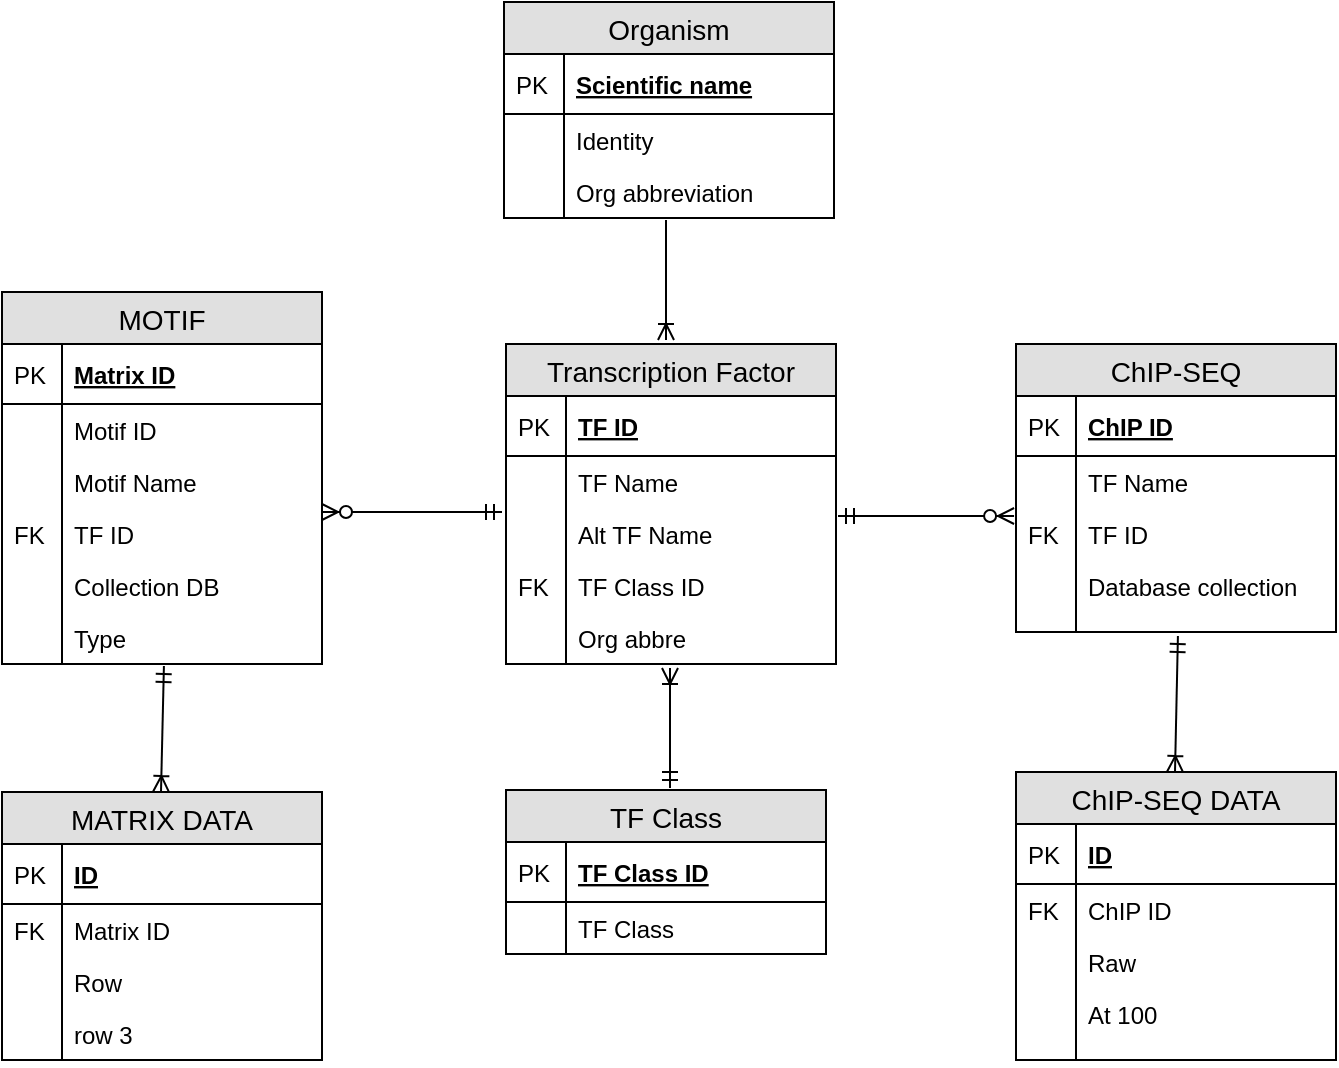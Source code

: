 <mxfile version="12.8.8" type="github"><diagram id="KWNEAw-ULzxvBIr-0PtL" name="Page-1"><mxGraphModel dx="1172" dy="740" grid="1" gridSize="10" guides="1" tooltips="1" connect="1" arrows="1" fold="1" page="1" pageScale="1" pageWidth="850" pageHeight="1100" math="0" shadow="0"><root><mxCell id="0"/><mxCell id="1" parent="0"/><mxCell id="VaHTzYPg6FIMP9tSRlL9-61" value="" style="fontSize=12;html=1;endArrow=ERoneToMany;strokeWidth=1;" parent="1" edge="1"><mxGeometry width="100" height="100" relative="1" as="geometry"><mxPoint x="425" y="234" as="sourcePoint"/><mxPoint x="425" y="294" as="targetPoint"/></mxGeometry></mxCell><mxCell id="VaHTzYPg6FIMP9tSRlL9-46" value="Transcription Factor" style="swimlane;fontStyle=0;childLayout=stackLayout;horizontal=1;startSize=26;fillColor=#e0e0e0;horizontalStack=0;resizeParent=1;resizeParentMax=0;resizeLast=0;collapsible=1;marginBottom=0;swimlaneFillColor=#ffffff;align=center;fontSize=14;" parent="1" vertex="1"><mxGeometry x="345" y="296" width="165" height="160" as="geometry"/></mxCell><mxCell id="VaHTzYPg6FIMP9tSRlL9-47" value="TF ID" style="shape=partialRectangle;top=0;left=0;right=0;bottom=1;align=left;verticalAlign=middle;fillColor=none;spacingLeft=34;spacingRight=4;overflow=hidden;rotatable=0;points=[[0,0.5],[1,0.5]];portConstraint=eastwest;dropTarget=0;fontStyle=5;fontSize=12;" parent="VaHTzYPg6FIMP9tSRlL9-46" vertex="1"><mxGeometry y="26" width="165" height="30" as="geometry"/></mxCell><mxCell id="VaHTzYPg6FIMP9tSRlL9-48" value="PK" style="shape=partialRectangle;top=0;left=0;bottom=0;fillColor=none;align=left;verticalAlign=middle;spacingLeft=4;spacingRight=4;overflow=hidden;rotatable=0;points=[];portConstraint=eastwest;part=1;fontSize=12;" parent="VaHTzYPg6FIMP9tSRlL9-47" vertex="1" connectable="0"><mxGeometry width="30" height="30" as="geometry"/></mxCell><mxCell id="VaHTzYPg6FIMP9tSRlL9-49" value="TF Name" style="shape=partialRectangle;top=0;left=0;right=0;bottom=0;align=left;verticalAlign=top;fillColor=none;spacingLeft=34;spacingRight=4;overflow=hidden;rotatable=0;points=[[0,0.5],[1,0.5]];portConstraint=eastwest;dropTarget=0;fontSize=12;" parent="VaHTzYPg6FIMP9tSRlL9-46" vertex="1"><mxGeometry y="56" width="165" height="26" as="geometry"/></mxCell><mxCell id="VaHTzYPg6FIMP9tSRlL9-50" value="" style="shape=partialRectangle;top=0;left=0;bottom=0;fillColor=none;align=left;verticalAlign=top;spacingLeft=4;spacingRight=4;overflow=hidden;rotatable=0;points=[];portConstraint=eastwest;part=1;fontSize=12;" parent="VaHTzYPg6FIMP9tSRlL9-49" vertex="1" connectable="0"><mxGeometry width="30" height="26" as="geometry"/></mxCell><mxCell id="VaHTzYPg6FIMP9tSRlL9-51" value="Alt TF Name" style="shape=partialRectangle;top=0;left=0;right=0;bottom=0;align=left;verticalAlign=top;fillColor=none;spacingLeft=34;spacingRight=4;overflow=hidden;rotatable=0;points=[[0,0.5],[1,0.5]];portConstraint=eastwest;dropTarget=0;fontSize=12;" parent="VaHTzYPg6FIMP9tSRlL9-46" vertex="1"><mxGeometry y="82" width="165" height="26" as="geometry"/></mxCell><mxCell id="VaHTzYPg6FIMP9tSRlL9-52" value="" style="shape=partialRectangle;top=0;left=0;bottom=0;fillColor=none;align=left;verticalAlign=top;spacingLeft=4;spacingRight=4;overflow=hidden;rotatable=0;points=[];portConstraint=eastwest;part=1;fontSize=12;" parent="VaHTzYPg6FIMP9tSRlL9-51" vertex="1" connectable="0"><mxGeometry width="30" height="26" as="geometry"/></mxCell><mxCell id="VaHTzYPg6FIMP9tSRlL9-53" value="TF Class ID" style="shape=partialRectangle;top=0;left=0;right=0;bottom=0;align=left;verticalAlign=middle;fillColor=none;spacingLeft=34;spacingRight=4;overflow=hidden;rotatable=0;points=[[0,0.5],[1,0.5]];portConstraint=eastwest;dropTarget=0;fontSize=12;" parent="VaHTzYPg6FIMP9tSRlL9-46" vertex="1"><mxGeometry y="108" width="165" height="26" as="geometry"/></mxCell><mxCell id="VaHTzYPg6FIMP9tSRlL9-54" value="FK" style="shape=partialRectangle;top=0;left=0;bottom=0;fillColor=none;align=left;verticalAlign=top;spacingLeft=4;spacingRight=4;overflow=hidden;rotatable=0;points=[];portConstraint=eastwest;part=1;fontSize=12;" parent="VaHTzYPg6FIMP9tSRlL9-53" vertex="1" connectable="0"><mxGeometry width="30" height="26" as="geometry"/></mxCell><mxCell id="VaHTzYPg6FIMP9tSRlL9-79" value="Org abbre" style="shape=partialRectangle;top=0;left=0;right=0;bottom=0;align=left;verticalAlign=top;fillColor=none;spacingLeft=34;spacingRight=4;overflow=hidden;rotatable=0;points=[[0,0.5],[1,0.5]];portConstraint=eastwest;dropTarget=0;fontSize=12;" parent="VaHTzYPg6FIMP9tSRlL9-46" vertex="1"><mxGeometry y="134" width="165" height="26" as="geometry"/></mxCell><mxCell id="VaHTzYPg6FIMP9tSRlL9-80" value="" style="shape=partialRectangle;top=0;left=0;bottom=0;fillColor=none;align=left;verticalAlign=top;spacingLeft=4;spacingRight=4;overflow=hidden;rotatable=0;points=[];portConstraint=eastwest;part=1;fontSize=12;" parent="VaHTzYPg6FIMP9tSRlL9-79" vertex="1" connectable="0"><mxGeometry width="30" height="26" as="geometry"/></mxCell><mxCell id="VaHTzYPg6FIMP9tSRlL9-82" value="TF Class" style="swimlane;fontStyle=0;childLayout=stackLayout;horizontal=1;startSize=26;fillColor=#e0e0e0;horizontalStack=0;resizeParent=1;resizeParentMax=0;resizeLast=0;collapsible=1;marginBottom=0;swimlaneFillColor=#ffffff;align=center;fontSize=14;" parent="1" vertex="1"><mxGeometry x="345" y="519" width="160" height="82" as="geometry"/></mxCell><mxCell id="VaHTzYPg6FIMP9tSRlL9-83" value="TF Class ID" style="shape=partialRectangle;top=0;left=0;right=0;bottom=1;align=left;verticalAlign=middle;fillColor=none;spacingLeft=34;spacingRight=4;overflow=hidden;rotatable=0;points=[[0,0.5],[1,0.5]];portConstraint=eastwest;dropTarget=0;fontStyle=5;fontSize=12;" parent="VaHTzYPg6FIMP9tSRlL9-82" vertex="1"><mxGeometry y="26" width="160" height="30" as="geometry"/></mxCell><mxCell id="VaHTzYPg6FIMP9tSRlL9-84" value="PK" style="shape=partialRectangle;top=0;left=0;bottom=0;fillColor=none;align=left;verticalAlign=middle;spacingLeft=4;spacingRight=4;overflow=hidden;rotatable=0;points=[];portConstraint=eastwest;part=1;fontSize=12;" parent="VaHTzYPg6FIMP9tSRlL9-83" vertex="1" connectable="0"><mxGeometry width="30" height="30" as="geometry"/></mxCell><mxCell id="VaHTzYPg6FIMP9tSRlL9-85" value="TF Class" style="shape=partialRectangle;top=0;left=0;right=0;bottom=0;align=left;verticalAlign=top;fillColor=none;spacingLeft=34;spacingRight=4;overflow=hidden;rotatable=0;points=[[0,0.5],[1,0.5]];portConstraint=eastwest;dropTarget=0;fontSize=12;" parent="VaHTzYPg6FIMP9tSRlL9-82" vertex="1"><mxGeometry y="56" width="160" height="26" as="geometry"/></mxCell><mxCell id="VaHTzYPg6FIMP9tSRlL9-86" value="" style="shape=partialRectangle;top=0;left=0;bottom=0;fillColor=none;align=left;verticalAlign=top;spacingLeft=4;spacingRight=4;overflow=hidden;rotatable=0;points=[];portConstraint=eastwest;part=1;fontSize=12;" parent="VaHTzYPg6FIMP9tSRlL9-85" vertex="1" connectable="0"><mxGeometry width="30" height="26" as="geometry"/></mxCell><mxCell id="VaHTzYPg6FIMP9tSRlL9-93" value="" style="fontSize=12;html=1;endArrow=ERoneToMany;startArrow=ERmandOne;strokeWidth=1;" parent="1" edge="1"><mxGeometry width="100" height="100" relative="1" as="geometry"><mxPoint x="427" y="518" as="sourcePoint"/><mxPoint x="427" y="458" as="targetPoint"/></mxGeometry></mxCell><mxCell id="VaHTzYPg6FIMP9tSRlL9-9" value="Organism" style="swimlane;fontStyle=0;childLayout=stackLayout;horizontal=1;startSize=26;fillColor=#e0e0e0;horizontalStack=0;resizeParent=1;resizeParentMax=0;resizeLast=0;collapsible=1;marginBottom=0;swimlaneFillColor=#ffffff;align=center;fontSize=14;" parent="1" vertex="1"><mxGeometry x="344" y="125" width="165" height="108" as="geometry"/></mxCell><mxCell id="VaHTzYPg6FIMP9tSRlL9-10" value="Scientific name" style="shape=partialRectangle;top=0;left=0;right=0;bottom=1;align=left;verticalAlign=middle;fillColor=none;spacingLeft=34;spacingRight=4;overflow=hidden;rotatable=0;points=[[0,0.5],[1,0.5]];portConstraint=eastwest;dropTarget=0;fontStyle=5;fontSize=12;" parent="VaHTzYPg6FIMP9tSRlL9-9" vertex="1"><mxGeometry y="26" width="165" height="30" as="geometry"/></mxCell><mxCell id="VaHTzYPg6FIMP9tSRlL9-11" value="PK" style="shape=partialRectangle;top=0;left=0;bottom=0;fillColor=none;align=left;verticalAlign=middle;spacingLeft=4;spacingRight=4;overflow=hidden;rotatable=0;points=[];portConstraint=eastwest;part=1;fontSize=12;" parent="VaHTzYPg6FIMP9tSRlL9-10" vertex="1" connectable="0"><mxGeometry width="30" height="30" as="geometry"/></mxCell><mxCell id="VaHTzYPg6FIMP9tSRlL9-12" value="Identity" style="shape=partialRectangle;top=0;left=0;right=0;bottom=0;align=left;verticalAlign=top;fillColor=none;spacingLeft=34;spacingRight=4;overflow=hidden;rotatable=0;points=[[0,0.5],[1,0.5]];portConstraint=eastwest;dropTarget=0;fontSize=12;" parent="VaHTzYPg6FIMP9tSRlL9-9" vertex="1"><mxGeometry y="56" width="165" height="26" as="geometry"/></mxCell><mxCell id="VaHTzYPg6FIMP9tSRlL9-13" value="" style="shape=partialRectangle;top=0;left=0;bottom=0;fillColor=none;align=left;verticalAlign=top;spacingLeft=4;spacingRight=4;overflow=hidden;rotatable=0;points=[];portConstraint=eastwest;part=1;fontSize=12;" parent="VaHTzYPg6FIMP9tSRlL9-12" vertex="1" connectable="0"><mxGeometry width="30" height="26" as="geometry"/></mxCell><mxCell id="VaHTzYPg6FIMP9tSRlL9-16" value="Org abbreviation" style="shape=partialRectangle;top=0;left=0;right=0;bottom=0;align=left;verticalAlign=top;fillColor=none;spacingLeft=34;spacingRight=4;overflow=hidden;rotatable=0;points=[[0,0.5],[1,0.5]];portConstraint=eastwest;dropTarget=0;fontSize=12;" parent="VaHTzYPg6FIMP9tSRlL9-9" vertex="1"><mxGeometry y="82" width="165" height="26" as="geometry"/></mxCell><mxCell id="VaHTzYPg6FIMP9tSRlL9-17" value="" style="shape=partialRectangle;top=0;left=0;bottom=0;fillColor=none;align=left;verticalAlign=top;spacingLeft=4;spacingRight=4;overflow=hidden;rotatable=0;points=[];portConstraint=eastwest;part=1;fontSize=12;" parent="VaHTzYPg6FIMP9tSRlL9-16" vertex="1" connectable="0"><mxGeometry width="30" height="26" as="geometry"/></mxCell><mxCell id="VaHTzYPg6FIMP9tSRlL9-94" value="ChIP-SEQ" style="swimlane;fontStyle=0;childLayout=stackLayout;horizontal=1;startSize=26;fillColor=#e0e0e0;horizontalStack=0;resizeParent=1;resizeParentMax=0;resizeLast=0;collapsible=1;marginBottom=0;swimlaneFillColor=#ffffff;align=center;fontSize=14;" parent="1" vertex="1"><mxGeometry x="600" y="296" width="160" height="144" as="geometry"/></mxCell><mxCell id="VaHTzYPg6FIMP9tSRlL9-95" value="ChIP ID" style="shape=partialRectangle;top=0;left=0;right=0;bottom=1;align=left;verticalAlign=middle;fillColor=none;spacingLeft=34;spacingRight=4;overflow=hidden;rotatable=0;points=[[0,0.5],[1,0.5]];portConstraint=eastwest;dropTarget=0;fontStyle=5;fontSize=12;" parent="VaHTzYPg6FIMP9tSRlL9-94" vertex="1"><mxGeometry y="26" width="160" height="30" as="geometry"/></mxCell><mxCell id="VaHTzYPg6FIMP9tSRlL9-96" value="PK" style="shape=partialRectangle;top=0;left=0;bottom=0;fillColor=none;align=left;verticalAlign=middle;spacingLeft=4;spacingRight=4;overflow=hidden;rotatable=0;points=[];portConstraint=eastwest;part=1;fontSize=12;" parent="VaHTzYPg6FIMP9tSRlL9-95" vertex="1" connectable="0"><mxGeometry width="30" height="30" as="geometry"/></mxCell><mxCell id="VaHTzYPg6FIMP9tSRlL9-97" value="TF Name" style="shape=partialRectangle;top=0;left=0;right=0;bottom=0;align=left;verticalAlign=top;fillColor=none;spacingLeft=34;spacingRight=4;overflow=hidden;rotatable=0;points=[[0,0.5],[1,0.5]];portConstraint=eastwest;dropTarget=0;fontSize=12;" parent="VaHTzYPg6FIMP9tSRlL9-94" vertex="1"><mxGeometry y="56" width="160" height="26" as="geometry"/></mxCell><mxCell id="VaHTzYPg6FIMP9tSRlL9-98" value="" style="shape=partialRectangle;top=0;left=0;bottom=0;fillColor=none;align=left;verticalAlign=top;spacingLeft=4;spacingRight=4;overflow=hidden;rotatable=0;points=[];portConstraint=eastwest;part=1;fontSize=12;" parent="VaHTzYPg6FIMP9tSRlL9-97" vertex="1" connectable="0"><mxGeometry width="30" height="26" as="geometry"/></mxCell><mxCell id="VaHTzYPg6FIMP9tSRlL9-99" value="TF ID" style="shape=partialRectangle;top=0;left=0;right=0;bottom=0;align=left;verticalAlign=top;fillColor=none;spacingLeft=34;spacingRight=4;overflow=hidden;rotatable=0;points=[[0,0.5],[1,0.5]];portConstraint=eastwest;dropTarget=0;fontSize=12;" parent="VaHTzYPg6FIMP9tSRlL9-94" vertex="1"><mxGeometry y="82" width="160" height="26" as="geometry"/></mxCell><mxCell id="VaHTzYPg6FIMP9tSRlL9-100" value="FK" style="shape=partialRectangle;top=0;left=0;bottom=0;fillColor=none;align=left;verticalAlign=top;spacingLeft=4;spacingRight=4;overflow=hidden;rotatable=0;points=[];portConstraint=eastwest;part=1;fontSize=12;" parent="VaHTzYPg6FIMP9tSRlL9-99" vertex="1" connectable="0"><mxGeometry width="30" height="26" as="geometry"/></mxCell><mxCell id="VaHTzYPg6FIMP9tSRlL9-101" value="Database collection" style="shape=partialRectangle;top=0;left=0;right=0;bottom=0;align=left;verticalAlign=top;fillColor=none;spacingLeft=34;spacingRight=4;overflow=hidden;rotatable=0;points=[[0,0.5],[1,0.5]];portConstraint=eastwest;dropTarget=0;fontSize=12;" parent="VaHTzYPg6FIMP9tSRlL9-94" vertex="1"><mxGeometry y="108" width="160" height="26" as="geometry"/></mxCell><mxCell id="VaHTzYPg6FIMP9tSRlL9-102" value="" style="shape=partialRectangle;top=0;left=0;bottom=0;fillColor=none;align=left;verticalAlign=top;spacingLeft=4;spacingRight=4;overflow=hidden;rotatable=0;points=[];portConstraint=eastwest;part=1;fontSize=12;" parent="VaHTzYPg6FIMP9tSRlL9-101" vertex="1" connectable="0"><mxGeometry width="30" height="26" as="geometry"/></mxCell><mxCell id="VaHTzYPg6FIMP9tSRlL9-103" value="" style="shape=partialRectangle;top=0;left=0;right=0;bottom=0;align=left;verticalAlign=top;fillColor=none;spacingLeft=34;spacingRight=4;overflow=hidden;rotatable=0;points=[[0,0.5],[1,0.5]];portConstraint=eastwest;dropTarget=0;fontSize=12;" parent="VaHTzYPg6FIMP9tSRlL9-94" vertex="1"><mxGeometry y="134" width="160" height="10" as="geometry"/></mxCell><mxCell id="VaHTzYPg6FIMP9tSRlL9-104" value="" style="shape=partialRectangle;top=0;left=0;bottom=0;fillColor=none;align=left;verticalAlign=top;spacingLeft=4;spacingRight=4;overflow=hidden;rotatable=0;points=[];portConstraint=eastwest;part=1;fontSize=12;" parent="VaHTzYPg6FIMP9tSRlL9-103" vertex="1" connectable="0"><mxGeometry width="30" height="10" as="geometry"/></mxCell><mxCell id="VaHTzYPg6FIMP9tSRlL9-105" value="ChIP-SEQ DATA" style="swimlane;fontStyle=0;childLayout=stackLayout;horizontal=1;startSize=26;fillColor=#e0e0e0;horizontalStack=0;resizeParent=1;resizeParentMax=0;resizeLast=0;collapsible=1;marginBottom=0;swimlaneFillColor=#ffffff;align=center;fontSize=14;" parent="1" vertex="1"><mxGeometry x="600" y="510" width="160" height="144" as="geometry"/></mxCell><mxCell id="VaHTzYPg6FIMP9tSRlL9-106" value="ID" style="shape=partialRectangle;top=0;left=0;right=0;bottom=1;align=left;verticalAlign=middle;fillColor=none;spacingLeft=34;spacingRight=4;overflow=hidden;rotatable=0;points=[[0,0.5],[1,0.5]];portConstraint=eastwest;dropTarget=0;fontStyle=5;fontSize=12;" parent="VaHTzYPg6FIMP9tSRlL9-105" vertex="1"><mxGeometry y="26" width="160" height="30" as="geometry"/></mxCell><mxCell id="VaHTzYPg6FIMP9tSRlL9-107" value="PK" style="shape=partialRectangle;top=0;left=0;bottom=0;fillColor=none;align=left;verticalAlign=middle;spacingLeft=4;spacingRight=4;overflow=hidden;rotatable=0;points=[];portConstraint=eastwest;part=1;fontSize=12;" parent="VaHTzYPg6FIMP9tSRlL9-106" vertex="1" connectable="0"><mxGeometry width="30" height="30" as="geometry"/></mxCell><mxCell id="VaHTzYPg6FIMP9tSRlL9-108" value="ChIP ID" style="shape=partialRectangle;top=0;left=0;right=0;bottom=0;align=left;verticalAlign=top;fillColor=none;spacingLeft=34;spacingRight=4;overflow=hidden;rotatable=0;points=[[0,0.5],[1,0.5]];portConstraint=eastwest;dropTarget=0;fontSize=12;" parent="VaHTzYPg6FIMP9tSRlL9-105" vertex="1"><mxGeometry y="56" width="160" height="26" as="geometry"/></mxCell><mxCell id="VaHTzYPg6FIMP9tSRlL9-109" value="FK" style="shape=partialRectangle;top=0;left=0;bottom=0;fillColor=none;align=left;verticalAlign=top;spacingLeft=4;spacingRight=4;overflow=hidden;rotatable=0;points=[];portConstraint=eastwest;part=1;fontSize=12;" parent="VaHTzYPg6FIMP9tSRlL9-108" vertex="1" connectable="0"><mxGeometry width="30" height="26" as="geometry"/></mxCell><mxCell id="VaHTzYPg6FIMP9tSRlL9-110" value="Raw" style="shape=partialRectangle;top=0;left=0;right=0;bottom=0;align=left;verticalAlign=top;fillColor=none;spacingLeft=34;spacingRight=4;overflow=hidden;rotatable=0;points=[[0,0.5],[1,0.5]];portConstraint=eastwest;dropTarget=0;fontSize=12;" parent="VaHTzYPg6FIMP9tSRlL9-105" vertex="1"><mxGeometry y="82" width="160" height="26" as="geometry"/></mxCell><mxCell id="VaHTzYPg6FIMP9tSRlL9-111" value="" style="shape=partialRectangle;top=0;left=0;bottom=0;fillColor=none;align=left;verticalAlign=top;spacingLeft=4;spacingRight=4;overflow=hidden;rotatable=0;points=[];portConstraint=eastwest;part=1;fontSize=12;" parent="VaHTzYPg6FIMP9tSRlL9-110" vertex="1" connectable="0"><mxGeometry width="30" height="26" as="geometry"/></mxCell><mxCell id="VaHTzYPg6FIMP9tSRlL9-112" value="At 100" style="shape=partialRectangle;top=0;left=0;right=0;bottom=0;align=left;verticalAlign=top;fillColor=none;spacingLeft=34;spacingRight=4;overflow=hidden;rotatable=0;points=[[0,0.5],[1,0.5]];portConstraint=eastwest;dropTarget=0;fontSize=12;" parent="VaHTzYPg6FIMP9tSRlL9-105" vertex="1"><mxGeometry y="108" width="160" height="26" as="geometry"/></mxCell><mxCell id="VaHTzYPg6FIMP9tSRlL9-113" value="" style="shape=partialRectangle;top=0;left=0;bottom=0;fillColor=none;align=left;verticalAlign=top;spacingLeft=4;spacingRight=4;overflow=hidden;rotatable=0;points=[];portConstraint=eastwest;part=1;fontSize=12;" parent="VaHTzYPg6FIMP9tSRlL9-112" vertex="1" connectable="0"><mxGeometry width="30" height="26" as="geometry"/></mxCell><mxCell id="VaHTzYPg6FIMP9tSRlL9-114" value="" style="shape=partialRectangle;top=0;left=0;right=0;bottom=0;align=left;verticalAlign=top;fillColor=none;spacingLeft=34;spacingRight=4;overflow=hidden;rotatable=0;points=[[0,0.5],[1,0.5]];portConstraint=eastwest;dropTarget=0;fontSize=12;" parent="VaHTzYPg6FIMP9tSRlL9-105" vertex="1"><mxGeometry y="134" width="160" height="10" as="geometry"/></mxCell><mxCell id="VaHTzYPg6FIMP9tSRlL9-115" value="" style="shape=partialRectangle;top=0;left=0;bottom=0;fillColor=none;align=left;verticalAlign=top;spacingLeft=4;spacingRight=4;overflow=hidden;rotatable=0;points=[];portConstraint=eastwest;part=1;fontSize=12;" parent="VaHTzYPg6FIMP9tSRlL9-114" vertex="1" connectable="0"><mxGeometry width="30" height="10" as="geometry"/></mxCell><mxCell id="VaHTzYPg6FIMP9tSRlL9-138" value="" style="fontSize=12;html=1;endArrow=ERoneToMany;startArrow=ERmandOne;strokeWidth=1;exitX=0.506;exitY=1.038;exitDx=0;exitDy=0;exitPerimeter=0;" parent="1" source="VaHTzYPg6FIMP9tSRlL9-143" edge="1"><mxGeometry width="100" height="100" relative="1" as="geometry"><mxPoint x="173" y="450" as="sourcePoint"/><mxPoint x="172.5" y="520" as="targetPoint"/></mxGeometry></mxCell><mxCell id="VaHTzYPg6FIMP9tSRlL9-139" value="" style="fontSize=12;html=1;endArrow=ERzeroToMany;startArrow=ERmandOne;strokeWidth=1;entryX=-0.006;entryY=1.154;entryDx=0;entryDy=0;entryPerimeter=0;" parent="1" target="VaHTzYPg6FIMP9tSRlL9-97" edge="1"><mxGeometry width="100" height="100" relative="1" as="geometry"><mxPoint x="511" y="382" as="sourcePoint"/><mxPoint x="590" y="380" as="targetPoint"/></mxGeometry></mxCell><mxCell id="VaHTzYPg6FIMP9tSRlL9-140" value="" style="fontSize=12;html=1;endArrow=ERzeroToMany;startArrow=ERmandOne;strokeWidth=1;" parent="1" edge="1"><mxGeometry width="100" height="100" relative="1" as="geometry"><mxPoint x="343" y="380" as="sourcePoint"/><mxPoint x="253" y="380" as="targetPoint"/></mxGeometry></mxCell><mxCell id="VaHTzYPg6FIMP9tSRlL9-127" value="MATRIX DATA" style="swimlane;fontStyle=0;childLayout=stackLayout;horizontal=1;startSize=26;fillColor=#e0e0e0;horizontalStack=0;resizeParent=1;resizeParentMax=0;resizeLast=0;collapsible=1;marginBottom=0;swimlaneFillColor=#ffffff;align=center;fontSize=14;" parent="1" vertex="1"><mxGeometry x="93" y="520" width="160" height="134" as="geometry"/></mxCell><mxCell id="VaHTzYPg6FIMP9tSRlL9-128" value="ID" style="shape=partialRectangle;top=0;left=0;right=0;bottom=1;align=left;verticalAlign=middle;fillColor=none;spacingLeft=34;spacingRight=4;overflow=hidden;rotatable=0;points=[[0,0.5],[1,0.5]];portConstraint=eastwest;dropTarget=0;fontStyle=5;fontSize=12;" parent="VaHTzYPg6FIMP9tSRlL9-127" vertex="1"><mxGeometry y="26" width="160" height="30" as="geometry"/></mxCell><mxCell id="VaHTzYPg6FIMP9tSRlL9-129" value="PK" style="shape=partialRectangle;top=0;left=0;bottom=0;fillColor=none;align=left;verticalAlign=middle;spacingLeft=4;spacingRight=4;overflow=hidden;rotatable=0;points=[];portConstraint=eastwest;part=1;fontSize=12;" parent="VaHTzYPg6FIMP9tSRlL9-128" vertex="1" connectable="0"><mxGeometry width="30" height="30" as="geometry"/></mxCell><mxCell id="VaHTzYPg6FIMP9tSRlL9-130" value="Matrix ID" style="shape=partialRectangle;top=0;left=0;right=0;bottom=0;align=left;verticalAlign=top;fillColor=none;spacingLeft=34;spacingRight=4;overflow=hidden;rotatable=0;points=[[0,0.5],[1,0.5]];portConstraint=eastwest;dropTarget=0;fontSize=12;" parent="VaHTzYPg6FIMP9tSRlL9-127" vertex="1"><mxGeometry y="56" width="160" height="26" as="geometry"/></mxCell><mxCell id="VaHTzYPg6FIMP9tSRlL9-131" value="FK" style="shape=partialRectangle;top=0;left=0;bottom=0;fillColor=none;align=left;verticalAlign=top;spacingLeft=4;spacingRight=4;overflow=hidden;rotatable=0;points=[];portConstraint=eastwest;part=1;fontSize=12;" parent="VaHTzYPg6FIMP9tSRlL9-130" vertex="1" connectable="0"><mxGeometry width="30" height="26" as="geometry"/></mxCell><mxCell id="VaHTzYPg6FIMP9tSRlL9-132" value="Row" style="shape=partialRectangle;top=0;left=0;right=0;bottom=0;align=left;verticalAlign=top;fillColor=none;spacingLeft=34;spacingRight=4;overflow=hidden;rotatable=0;points=[[0,0.5],[1,0.5]];portConstraint=eastwest;dropTarget=0;fontSize=12;" parent="VaHTzYPg6FIMP9tSRlL9-127" vertex="1"><mxGeometry y="82" width="160" height="26" as="geometry"/></mxCell><mxCell id="VaHTzYPg6FIMP9tSRlL9-133" value="" style="shape=partialRectangle;top=0;left=0;bottom=0;fillColor=none;align=left;verticalAlign=top;spacingLeft=4;spacingRight=4;overflow=hidden;rotatable=0;points=[];portConstraint=eastwest;part=1;fontSize=12;" parent="VaHTzYPg6FIMP9tSRlL9-132" vertex="1" connectable="0"><mxGeometry width="30" height="26" as="geometry"/></mxCell><mxCell id="VaHTzYPg6FIMP9tSRlL9-134" value="row 3" style="shape=partialRectangle;top=0;left=0;right=0;bottom=0;align=left;verticalAlign=top;fillColor=none;spacingLeft=34;spacingRight=4;overflow=hidden;rotatable=0;points=[[0,0.5],[1,0.5]];portConstraint=eastwest;dropTarget=0;fontSize=12;" parent="VaHTzYPg6FIMP9tSRlL9-127" vertex="1"><mxGeometry y="108" width="160" height="26" as="geometry"/></mxCell><mxCell id="VaHTzYPg6FIMP9tSRlL9-135" value="" style="shape=partialRectangle;top=0;left=0;bottom=0;fillColor=none;align=left;verticalAlign=top;spacingLeft=4;spacingRight=4;overflow=hidden;rotatable=0;points=[];portConstraint=eastwest;part=1;fontSize=12;" parent="VaHTzYPg6FIMP9tSRlL9-134" vertex="1" connectable="0"><mxGeometry width="30" height="26" as="geometry"/></mxCell><mxCell id="VaHTzYPg6FIMP9tSRlL9-116" value="MOTIF" style="swimlane;fontStyle=0;childLayout=stackLayout;horizontal=1;startSize=26;fillColor=#e0e0e0;horizontalStack=0;resizeParent=1;resizeParentMax=0;resizeLast=0;collapsible=1;marginBottom=0;swimlaneFillColor=#ffffff;align=center;fontSize=14;" parent="1" vertex="1"><mxGeometry x="93" y="270" width="160" height="186" as="geometry"/></mxCell><mxCell id="VaHTzYPg6FIMP9tSRlL9-117" value="Matrix ID" style="shape=partialRectangle;top=0;left=0;right=0;bottom=1;align=left;verticalAlign=middle;fillColor=none;spacingLeft=34;spacingRight=4;overflow=hidden;rotatable=0;points=[[0,0.5],[1,0.5]];portConstraint=eastwest;dropTarget=0;fontStyle=5;fontSize=12;" parent="VaHTzYPg6FIMP9tSRlL9-116" vertex="1"><mxGeometry y="26" width="160" height="30" as="geometry"/></mxCell><mxCell id="VaHTzYPg6FIMP9tSRlL9-118" value="PK" style="shape=partialRectangle;top=0;left=0;bottom=0;fillColor=none;align=left;verticalAlign=middle;spacingLeft=4;spacingRight=4;overflow=hidden;rotatable=0;points=[];portConstraint=eastwest;part=1;fontSize=12;" parent="VaHTzYPg6FIMP9tSRlL9-117" vertex="1" connectable="0"><mxGeometry width="30" height="30" as="geometry"/></mxCell><mxCell id="VaHTzYPg6FIMP9tSRlL9-119" value="Motif ID" style="shape=partialRectangle;top=0;left=0;right=0;bottom=0;align=left;verticalAlign=top;fillColor=none;spacingLeft=34;spacingRight=4;overflow=hidden;rotatable=0;points=[[0,0.5],[1,0.5]];portConstraint=eastwest;dropTarget=0;fontSize=12;" parent="VaHTzYPg6FIMP9tSRlL9-116" vertex="1"><mxGeometry y="56" width="160" height="26" as="geometry"/></mxCell><mxCell id="VaHTzYPg6FIMP9tSRlL9-120" value="" style="shape=partialRectangle;top=0;left=0;bottom=0;fillColor=none;align=left;verticalAlign=top;spacingLeft=4;spacingRight=4;overflow=hidden;rotatable=0;points=[];portConstraint=eastwest;part=1;fontSize=12;" parent="VaHTzYPg6FIMP9tSRlL9-119" vertex="1" connectable="0"><mxGeometry width="30" height="26" as="geometry"/></mxCell><mxCell id="VaHTzYPg6FIMP9tSRlL9-121" value="Motif Name" style="shape=partialRectangle;top=0;left=0;right=0;bottom=0;align=left;verticalAlign=top;fillColor=none;spacingLeft=34;spacingRight=4;overflow=hidden;rotatable=0;points=[[0,0.5],[1,0.5]];portConstraint=eastwest;dropTarget=0;fontSize=12;" parent="VaHTzYPg6FIMP9tSRlL9-116" vertex="1"><mxGeometry y="82" width="160" height="26" as="geometry"/></mxCell><mxCell id="VaHTzYPg6FIMP9tSRlL9-122" value="" style="shape=partialRectangle;top=0;left=0;bottom=0;fillColor=none;align=left;verticalAlign=top;spacingLeft=4;spacingRight=4;overflow=hidden;rotatable=0;points=[];portConstraint=eastwest;part=1;fontSize=12;" parent="VaHTzYPg6FIMP9tSRlL9-121" vertex="1" connectable="0"><mxGeometry width="30" height="26" as="geometry"/></mxCell><mxCell id="VaHTzYPg6FIMP9tSRlL9-123" value="TF ID" style="shape=partialRectangle;top=0;left=0;right=0;bottom=0;align=left;verticalAlign=top;fillColor=none;spacingLeft=34;spacingRight=4;overflow=hidden;rotatable=0;points=[[0,0.5],[1,0.5]];portConstraint=eastwest;dropTarget=0;fontSize=12;" parent="VaHTzYPg6FIMP9tSRlL9-116" vertex="1"><mxGeometry y="108" width="160" height="26" as="geometry"/></mxCell><mxCell id="VaHTzYPg6FIMP9tSRlL9-124" value="FK" style="shape=partialRectangle;top=0;left=0;bottom=0;fillColor=none;align=left;verticalAlign=top;spacingLeft=4;spacingRight=4;overflow=hidden;rotatable=0;points=[];portConstraint=eastwest;part=1;fontSize=12;" parent="VaHTzYPg6FIMP9tSRlL9-123" vertex="1" connectable="0"><mxGeometry width="30" height="26" as="geometry"/></mxCell><mxCell id="VaHTzYPg6FIMP9tSRlL9-141" value="Collection DB" style="shape=partialRectangle;top=0;left=0;right=0;bottom=0;align=left;verticalAlign=top;fillColor=none;spacingLeft=34;spacingRight=4;overflow=hidden;rotatable=0;points=[[0,0.5],[1,0.5]];portConstraint=eastwest;dropTarget=0;fontSize=12;" parent="VaHTzYPg6FIMP9tSRlL9-116" vertex="1"><mxGeometry y="134" width="160" height="26" as="geometry"/></mxCell><mxCell id="VaHTzYPg6FIMP9tSRlL9-142" value="" style="shape=partialRectangle;top=0;left=0;bottom=0;fillColor=none;align=left;verticalAlign=top;spacingLeft=4;spacingRight=4;overflow=hidden;rotatable=0;points=[];portConstraint=eastwest;part=1;fontSize=12;" parent="VaHTzYPg6FIMP9tSRlL9-141" vertex="1" connectable="0"><mxGeometry width="30" height="26" as="geometry"/></mxCell><mxCell id="VaHTzYPg6FIMP9tSRlL9-143" value="Type" style="shape=partialRectangle;top=0;left=0;right=0;bottom=0;align=left;verticalAlign=top;fillColor=none;spacingLeft=34;spacingRight=4;overflow=hidden;rotatable=0;points=[[0,0.5],[1,0.5]];portConstraint=eastwest;dropTarget=0;fontSize=12;" parent="VaHTzYPg6FIMP9tSRlL9-116" vertex="1"><mxGeometry y="160" width="160" height="26" as="geometry"/></mxCell><mxCell id="VaHTzYPg6FIMP9tSRlL9-144" value="" style="shape=partialRectangle;top=0;left=0;bottom=0;fillColor=none;align=left;verticalAlign=top;spacingLeft=4;spacingRight=4;overflow=hidden;rotatable=0;points=[];portConstraint=eastwest;part=1;fontSize=12;" parent="VaHTzYPg6FIMP9tSRlL9-143" vertex="1" connectable="0"><mxGeometry width="30" height="26" as="geometry"/></mxCell><mxCell id="VaHTzYPg6FIMP9tSRlL9-145" value="" style="fontSize=12;html=1;endArrow=ERoneToMany;startArrow=ERmandOne;strokeWidth=1;exitX=0.506;exitY=1.2;exitDx=0;exitDy=0;exitPerimeter=0;" parent="1" source="VaHTzYPg6FIMP9tSRlL9-103" edge="1"><mxGeometry width="100" height="100" relative="1" as="geometry"><mxPoint x="680" y="450" as="sourcePoint"/><mxPoint x="679.5" y="510" as="targetPoint"/></mxGeometry></mxCell></root></mxGraphModel></diagram></mxfile>